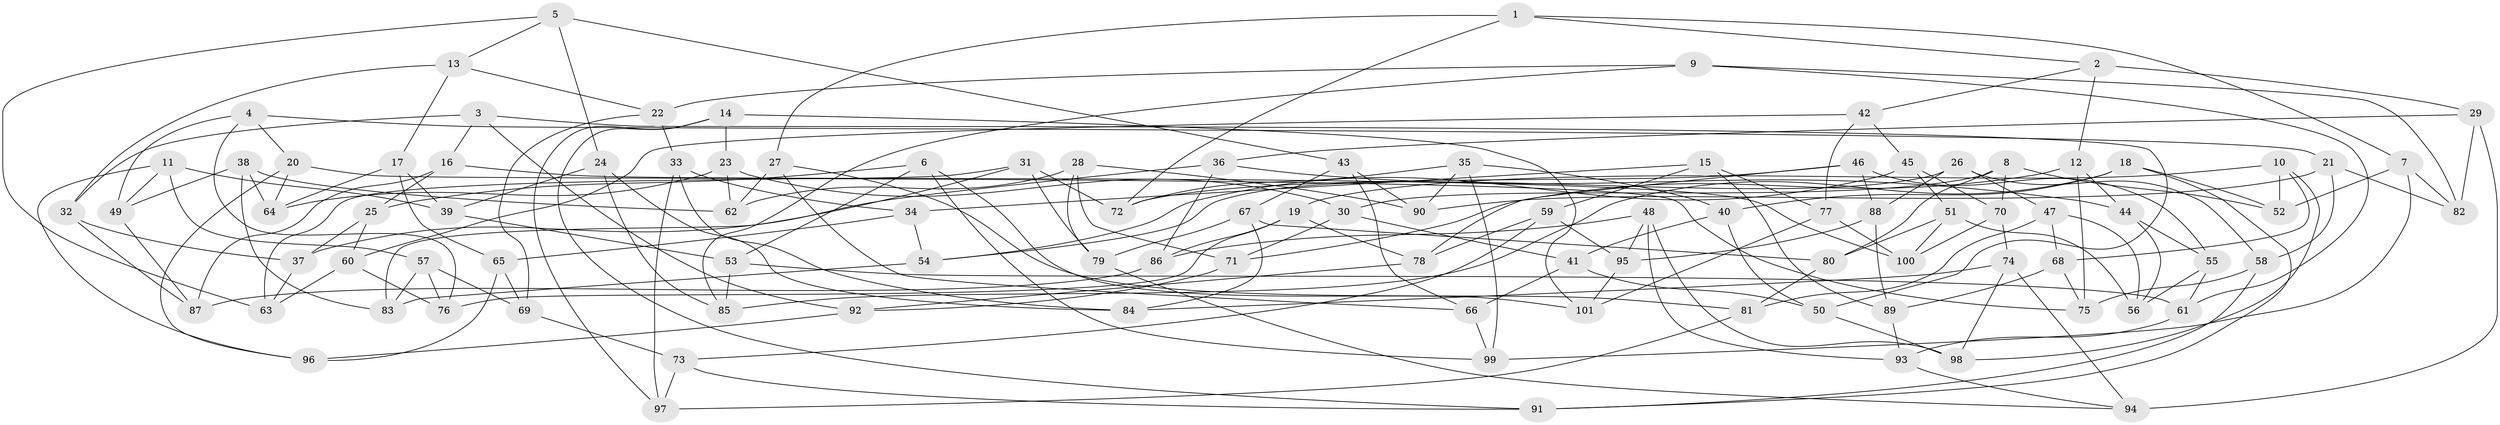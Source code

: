// Generated by graph-tools (version 1.1) at 2025/27/03/09/25 03:27:02]
// undirected, 101 vertices, 202 edges
graph export_dot {
graph [start="1"]
  node [color=gray90,style=filled];
  1;
  2;
  3;
  4;
  5;
  6;
  7;
  8;
  9;
  10;
  11;
  12;
  13;
  14;
  15;
  16;
  17;
  18;
  19;
  20;
  21;
  22;
  23;
  24;
  25;
  26;
  27;
  28;
  29;
  30;
  31;
  32;
  33;
  34;
  35;
  36;
  37;
  38;
  39;
  40;
  41;
  42;
  43;
  44;
  45;
  46;
  47;
  48;
  49;
  50;
  51;
  52;
  53;
  54;
  55;
  56;
  57;
  58;
  59;
  60;
  61;
  62;
  63;
  64;
  65;
  66;
  67;
  68;
  69;
  70;
  71;
  72;
  73;
  74;
  75;
  76;
  77;
  78;
  79;
  80;
  81;
  82;
  83;
  84;
  85;
  86;
  87;
  88;
  89;
  90;
  91;
  92;
  93;
  94;
  95;
  96;
  97;
  98;
  99;
  100;
  101;
  1 -- 7;
  1 -- 27;
  1 -- 72;
  1 -- 2;
  2 -- 29;
  2 -- 12;
  2 -- 42;
  3 -- 32;
  3 -- 50;
  3 -- 92;
  3 -- 16;
  4 -- 49;
  4 -- 21;
  4 -- 20;
  4 -- 76;
  5 -- 24;
  5 -- 13;
  5 -- 43;
  5 -- 63;
  6 -- 25;
  6 -- 99;
  6 -- 101;
  6 -- 53;
  7 -- 82;
  7 -- 52;
  7 -- 99;
  8 -- 30;
  8 -- 52;
  8 -- 80;
  8 -- 70;
  9 -- 61;
  9 -- 85;
  9 -- 22;
  9 -- 82;
  10 -- 52;
  10 -- 98;
  10 -- 68;
  10 -- 19;
  11 -- 49;
  11 -- 39;
  11 -- 57;
  11 -- 96;
  12 -- 71;
  12 -- 44;
  12 -- 75;
  13 -- 22;
  13 -- 32;
  13 -- 17;
  14 -- 23;
  14 -- 97;
  14 -- 101;
  14 -- 91;
  15 -- 89;
  15 -- 59;
  15 -- 34;
  15 -- 77;
  16 -- 100;
  16 -- 25;
  16 -- 87;
  17 -- 39;
  17 -- 65;
  17 -- 64;
  18 -- 85;
  18 -- 52;
  18 -- 91;
  18 -- 40;
  19 -- 78;
  19 -- 76;
  19 -- 86;
  20 -- 75;
  20 -- 64;
  20 -- 96;
  21 -- 58;
  21 -- 82;
  21 -- 90;
  22 -- 33;
  22 -- 69;
  23 -- 62;
  23 -- 64;
  23 -- 30;
  24 -- 84;
  24 -- 39;
  24 -- 85;
  25 -- 60;
  25 -- 37;
  26 -- 88;
  26 -- 54;
  26 -- 47;
  26 -- 58;
  27 -- 81;
  27 -- 66;
  27 -- 62;
  28 -- 71;
  28 -- 90;
  28 -- 62;
  28 -- 79;
  29 -- 36;
  29 -- 94;
  29 -- 82;
  30 -- 71;
  30 -- 41;
  31 -- 83;
  31 -- 72;
  31 -- 63;
  31 -- 79;
  32 -- 87;
  32 -- 37;
  33 -- 84;
  33 -- 34;
  33 -- 97;
  34 -- 65;
  34 -- 54;
  35 -- 90;
  35 -- 72;
  35 -- 40;
  35 -- 99;
  36 -- 44;
  36 -- 86;
  36 -- 37;
  37 -- 63;
  38 -- 83;
  38 -- 62;
  38 -- 64;
  38 -- 49;
  39 -- 53;
  40 -- 41;
  40 -- 50;
  41 -- 50;
  41 -- 66;
  42 -- 45;
  42 -- 60;
  42 -- 77;
  43 -- 67;
  43 -- 90;
  43 -- 66;
  44 -- 56;
  44 -- 55;
  45 -- 70;
  45 -- 54;
  45 -- 51;
  46 -- 78;
  46 -- 55;
  46 -- 88;
  46 -- 72;
  47 -- 81;
  47 -- 68;
  47 -- 56;
  48 -- 93;
  48 -- 95;
  48 -- 98;
  48 -- 86;
  49 -- 87;
  50 -- 98;
  51 -- 56;
  51 -- 100;
  51 -- 80;
  53 -- 85;
  53 -- 61;
  54 -- 83;
  55 -- 61;
  55 -- 56;
  57 -- 69;
  57 -- 83;
  57 -- 76;
  58 -- 75;
  58 -- 91;
  59 -- 95;
  59 -- 78;
  59 -- 73;
  60 -- 76;
  60 -- 63;
  61 -- 93;
  65 -- 69;
  65 -- 96;
  66 -- 99;
  67 -- 80;
  67 -- 79;
  67 -- 84;
  68 -- 89;
  68 -- 75;
  69 -- 73;
  70 -- 100;
  70 -- 74;
  71 -- 92;
  73 -- 97;
  73 -- 91;
  74 -- 98;
  74 -- 94;
  74 -- 84;
  77 -- 101;
  77 -- 100;
  78 -- 92;
  79 -- 94;
  80 -- 81;
  81 -- 97;
  86 -- 87;
  88 -- 95;
  88 -- 89;
  89 -- 93;
  92 -- 96;
  93 -- 94;
  95 -- 101;
}
